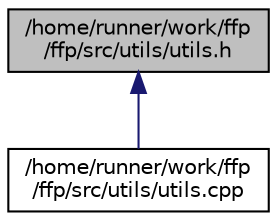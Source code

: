 digraph "/home/runner/work/ffp/ffp/src/utils/utils.h"
{
 // LATEX_PDF_SIZE
  edge [fontname="Helvetica",fontsize="10",labelfontname="Helvetica",labelfontsize="10"];
  node [fontname="Helvetica",fontsize="10",shape=record];
  Node1 [label="/home/runner/work/ffp\l/ffp/src/utils/utils.h",height=0.2,width=0.4,color="black", fillcolor="grey75", style="filled", fontcolor="black",tooltip=" "];
  Node1 -> Node2 [dir="back",color="midnightblue",fontsize="10",style="solid",fontname="Helvetica"];
  Node2 [label="/home/runner/work/ffp\l/ffp/src/utils/utils.cpp",height=0.2,width=0.4,color="black", fillcolor="white", style="filled",URL="$utils_8cpp.html",tooltip=" "];
}
